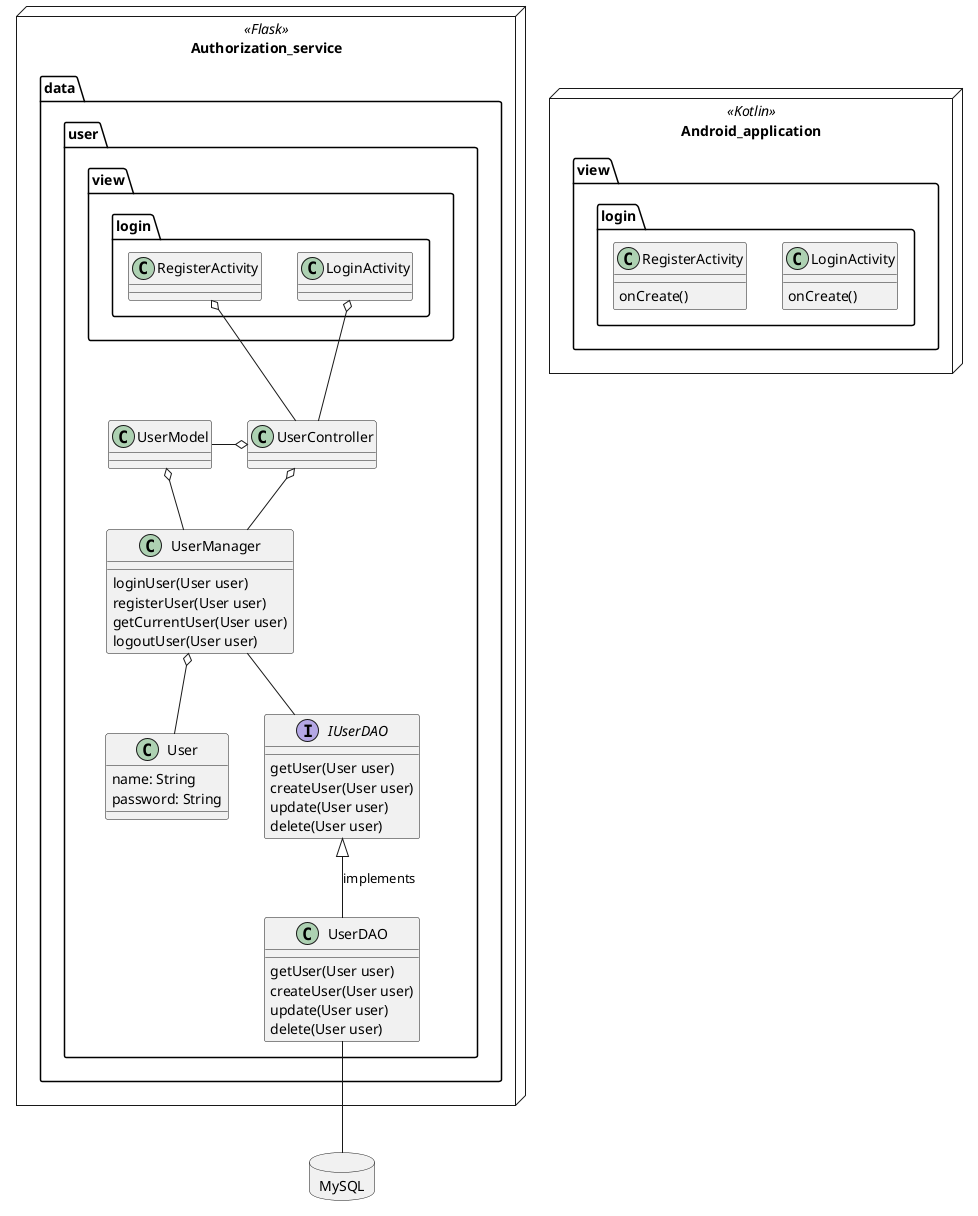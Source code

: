 @startuml
'https://plantuml.com/class-diagram


node Android_application <<Kotlin>> {
    namespace view.login {
        class LoginActivity  {
            onCreate()
        }
        class RegisterActivity  {
            onCreate()
        }
    }
}

package MySQL <<Database>> {
}

node Authorization_service <<Flask>> {
    namespace data.user {
        class UserController {
        }
        class UserManager {
            loginUser(User user)
            registerUser(User user)
            getCurrentUser(User user)
            logoutUser(User user)
        }
        class UserModel {
        }
        class User {
            name: String
            password: String
        }
        interface IUserDAO {
            getUser(User user)
            createUser(User user)
            update(User user)
            delete(User user)
        }
        class UserDAO {
            getUser(User user)
            createUser(User user)
            update(User user)
            delete(User user)
        }

        UserManager o-- User
        IUserDAO  <|-- UserDAO :implements
        UserDAO -- MySQL
        view.login.LoginActivity o-- UserController
        UserModel o- UserManager
        UserModel -o UserController
        UserController -o view.login.RegisterActivity
        UserController o-- UserManager
        UserManager -- IUserDAO
    }
}

@enduml